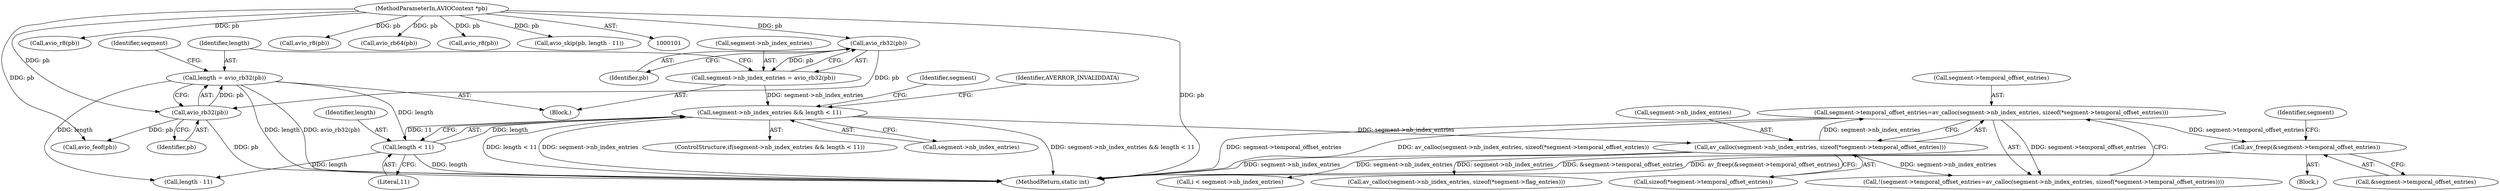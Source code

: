 digraph "0_FFmpeg_900f39692ca0337a98a7cf047e4e2611071810c2@API" {
"1000173" [label="(Call,av_freep(&segment->temporal_offset_entries))"];
"1000130" [label="(Call,segment->temporal_offset_entries=av_calloc(segment->nb_index_entries, sizeof(*segment->temporal_offset_entries)))"];
"1000134" [label="(Call,av_calloc(segment->nb_index_entries, sizeof(*segment->temporal_offset_entries)))"];
"1000118" [label="(Call,segment->nb_index_entries && length < 11)"];
"1000107" [label="(Call,segment->nb_index_entries = avio_rb32(pb))"];
"1000111" [label="(Call,avio_rb32(pb))"];
"1000102" [label="(MethodParameterIn,AVIOContext *pb)"];
"1000122" [label="(Call,length < 11)"];
"1000113" [label="(Call,length = avio_rb32(pb))"];
"1000115" [label="(Call,avio_rb32(pb))"];
"1000108" [label="(Call,segment->nb_index_entries)"];
"1000116" [label="(Identifier,pb)"];
"1000130" [label="(Call,segment->temporal_offset_entries=av_calloc(segment->nb_index_entries, sizeof(*segment->temporal_offset_entries)))"];
"1000111" [label="(Call,avio_rb32(pb))"];
"1000117" [label="(ControlStructure,if(segment->nb_index_entries && length < 11))"];
"1000138" [label="(Call,sizeof(*segment->temporal_offset_entries))"];
"1000102" [label="(MethodParameterIn,AVIOContext *pb)"];
"1000219" [label="(Call,avio_r8(pb))"];
"1000199" [label="(Call,avio_feof(pb))"];
"1000114" [label="(Identifier,length)"];
"1000120" [label="(Identifier,segment)"];
"1000115" [label="(Call,avio_rb32(pb))"];
"1000174" [label="(Call,&segment->temporal_offset_entries)"];
"1000119" [label="(Call,segment->nb_index_entries)"];
"1000236" [label="(MethodReturn,static int)"];
"1000124" [label="(Literal,11)"];
"1000118" [label="(Call,segment->nb_index_entries && length < 11)"];
"1000113" [label="(Call,length = avio_rb32(pb))"];
"1000135" [label="(Call,segment->nb_index_entries)"];
"1000173" [label="(Call,av_freep(&segment->temporal_offset_entries))"];
"1000129" [label="(Call,!(segment->temporal_offset_entries=av_calloc(segment->nb_index_entries, sizeof(*segment->temporal_offset_entries))))"];
"1000190" [label="(Call,i < segment->nb_index_entries)"];
"1000123" [label="(Identifier,length)"];
"1000131" [label="(Call,segment->temporal_offset_entries)"];
"1000211" [label="(Call,avio_r8(pb))"];
"1000112" [label="(Identifier,pb)"];
"1000227" [label="(Call,avio_rb64(pb))"];
"1000149" [label="(Call,av_calloc(segment->nb_index_entries, sizeof(*segment->flag_entries)))"];
"1000172" [label="(Block,)"];
"1000231" [label="(Call,length - 11)"];
"1000107" [label="(Call,segment->nb_index_entries = avio_rb32(pb))"];
"1000181" [label="(Identifier,segment)"];
"1000134" [label="(Call,av_calloc(segment->nb_index_entries, sizeof(*segment->temporal_offset_entries)))"];
"1000209" [label="(Call,avio_r8(pb))"];
"1000122" [label="(Call,length < 11)"];
"1000126" [label="(Identifier,AVERROR_INVALIDDATA)"];
"1000104" [label="(Block,)"];
"1000132" [label="(Identifier,segment)"];
"1000229" [label="(Call,avio_skip(pb, length - 11))"];
"1000173" -> "1000172"  [label="AST: "];
"1000173" -> "1000174"  [label="CFG: "];
"1000174" -> "1000173"  [label="AST: "];
"1000181" -> "1000173"  [label="CFG: "];
"1000173" -> "1000236"  [label="DDG: &segment->temporal_offset_entries"];
"1000173" -> "1000236"  [label="DDG: av_freep(&segment->temporal_offset_entries)"];
"1000130" -> "1000173"  [label="DDG: segment->temporal_offset_entries"];
"1000130" -> "1000129"  [label="AST: "];
"1000130" -> "1000134"  [label="CFG: "];
"1000131" -> "1000130"  [label="AST: "];
"1000134" -> "1000130"  [label="AST: "];
"1000129" -> "1000130"  [label="CFG: "];
"1000130" -> "1000236"  [label="DDG: av_calloc(segment->nb_index_entries, sizeof(*segment->temporal_offset_entries))"];
"1000130" -> "1000236"  [label="DDG: segment->temporal_offset_entries"];
"1000130" -> "1000129"  [label="DDG: segment->temporal_offset_entries"];
"1000134" -> "1000130"  [label="DDG: segment->nb_index_entries"];
"1000134" -> "1000138"  [label="CFG: "];
"1000135" -> "1000134"  [label="AST: "];
"1000138" -> "1000134"  [label="AST: "];
"1000134" -> "1000236"  [label="DDG: segment->nb_index_entries"];
"1000134" -> "1000129"  [label="DDG: segment->nb_index_entries"];
"1000118" -> "1000134"  [label="DDG: segment->nb_index_entries"];
"1000134" -> "1000149"  [label="DDG: segment->nb_index_entries"];
"1000134" -> "1000190"  [label="DDG: segment->nb_index_entries"];
"1000118" -> "1000117"  [label="AST: "];
"1000118" -> "1000119"  [label="CFG: "];
"1000118" -> "1000122"  [label="CFG: "];
"1000119" -> "1000118"  [label="AST: "];
"1000122" -> "1000118"  [label="AST: "];
"1000126" -> "1000118"  [label="CFG: "];
"1000132" -> "1000118"  [label="CFG: "];
"1000118" -> "1000236"  [label="DDG: segment->nb_index_entries"];
"1000118" -> "1000236"  [label="DDG: segment->nb_index_entries && length < 11"];
"1000118" -> "1000236"  [label="DDG: length < 11"];
"1000107" -> "1000118"  [label="DDG: segment->nb_index_entries"];
"1000122" -> "1000118"  [label="DDG: length"];
"1000122" -> "1000118"  [label="DDG: 11"];
"1000107" -> "1000104"  [label="AST: "];
"1000107" -> "1000111"  [label="CFG: "];
"1000108" -> "1000107"  [label="AST: "];
"1000111" -> "1000107"  [label="AST: "];
"1000114" -> "1000107"  [label="CFG: "];
"1000111" -> "1000107"  [label="DDG: pb"];
"1000111" -> "1000112"  [label="CFG: "];
"1000112" -> "1000111"  [label="AST: "];
"1000102" -> "1000111"  [label="DDG: pb"];
"1000111" -> "1000115"  [label="DDG: pb"];
"1000102" -> "1000101"  [label="AST: "];
"1000102" -> "1000236"  [label="DDG: pb"];
"1000102" -> "1000115"  [label="DDG: pb"];
"1000102" -> "1000199"  [label="DDG: pb"];
"1000102" -> "1000209"  [label="DDG: pb"];
"1000102" -> "1000211"  [label="DDG: pb"];
"1000102" -> "1000219"  [label="DDG: pb"];
"1000102" -> "1000227"  [label="DDG: pb"];
"1000102" -> "1000229"  [label="DDG: pb"];
"1000122" -> "1000124"  [label="CFG: "];
"1000123" -> "1000122"  [label="AST: "];
"1000124" -> "1000122"  [label="AST: "];
"1000122" -> "1000236"  [label="DDG: length"];
"1000113" -> "1000122"  [label="DDG: length"];
"1000122" -> "1000231"  [label="DDG: length"];
"1000113" -> "1000104"  [label="AST: "];
"1000113" -> "1000115"  [label="CFG: "];
"1000114" -> "1000113"  [label="AST: "];
"1000115" -> "1000113"  [label="AST: "];
"1000120" -> "1000113"  [label="CFG: "];
"1000113" -> "1000236"  [label="DDG: length"];
"1000113" -> "1000236"  [label="DDG: avio_rb32(pb)"];
"1000115" -> "1000113"  [label="DDG: pb"];
"1000113" -> "1000231"  [label="DDG: length"];
"1000115" -> "1000116"  [label="CFG: "];
"1000116" -> "1000115"  [label="AST: "];
"1000115" -> "1000236"  [label="DDG: pb"];
"1000115" -> "1000199"  [label="DDG: pb"];
}

